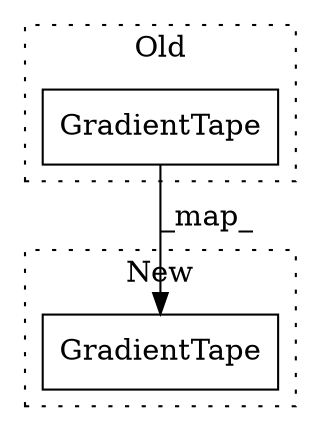 digraph G {
subgraph cluster0 {
1 [label="GradientTape" a="32" s="3944" l="14" shape="box"];
label = "Old";
style="dotted";
}
subgraph cluster1 {
2 [label="GradientTape" a="32" s="3405" l="14" shape="box"];
label = "New";
style="dotted";
}
1 -> 2 [label="_map_"];
}